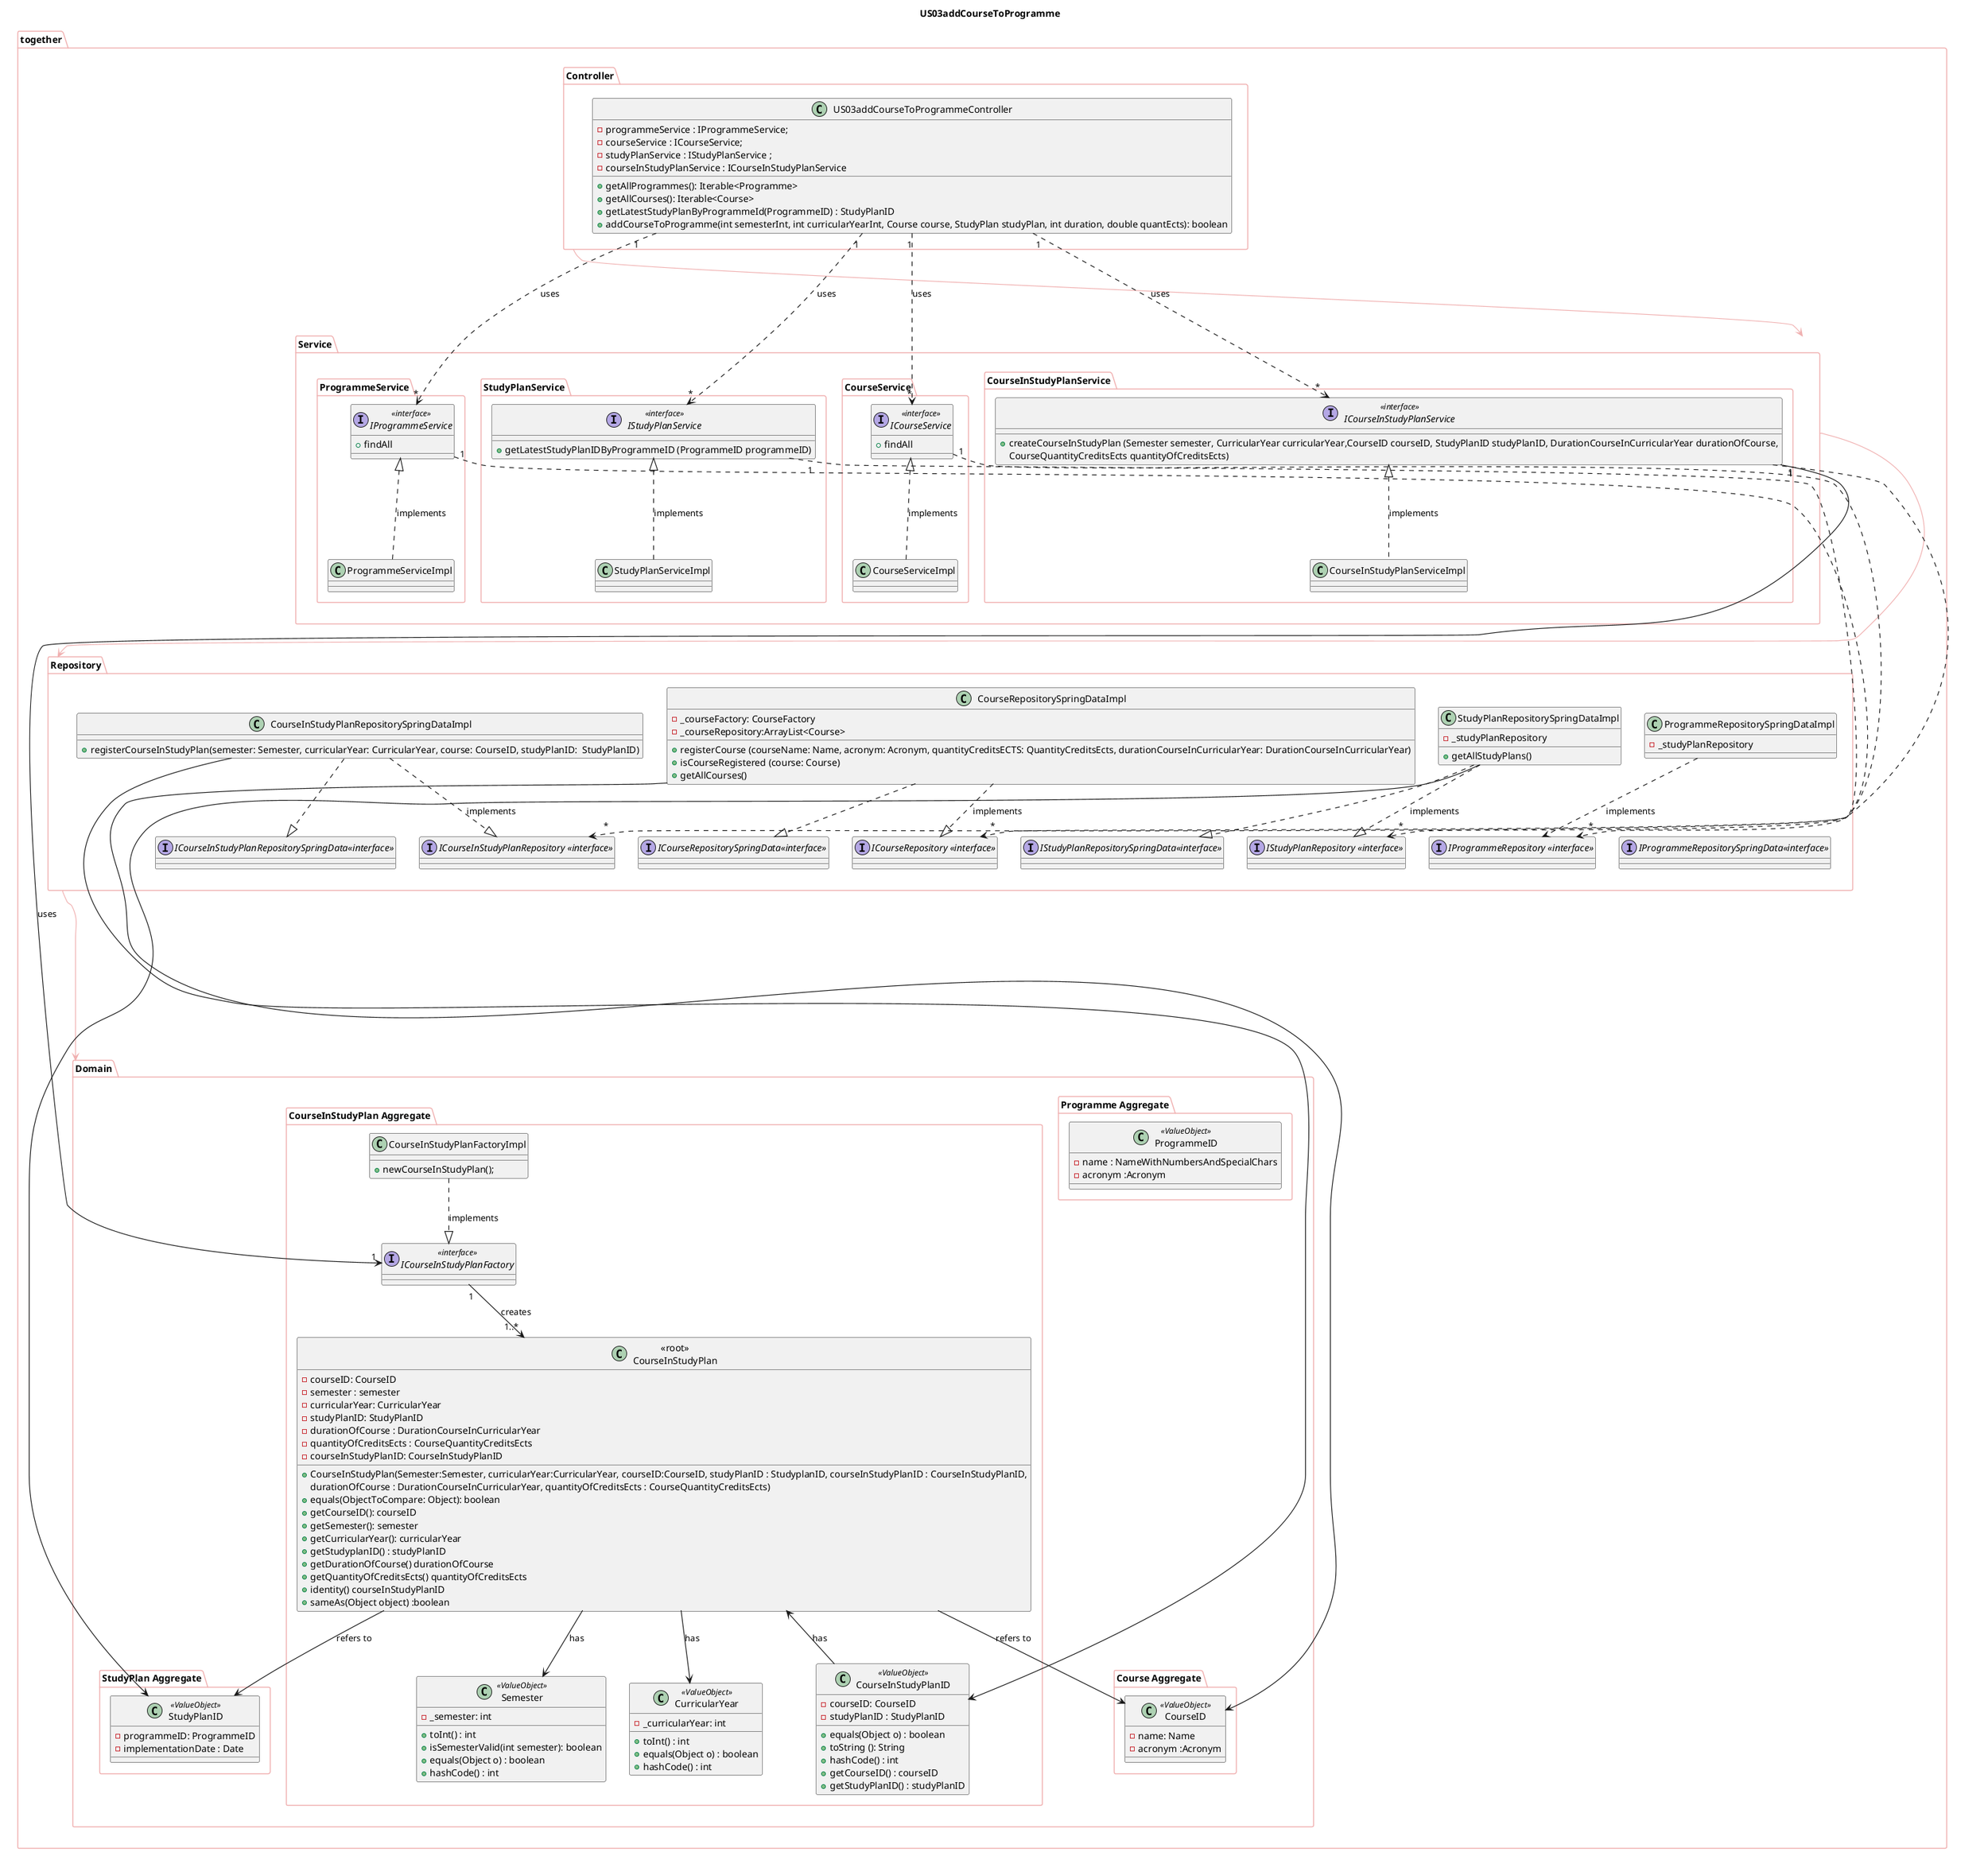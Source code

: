 @startuml
'https://plantuml.com/class-diagram
skinparam packageBorderColor  #F0B0B0
skinparam arrowThickness 1.2
'skinparam linetype ortho


package together {

title US03addCourseToProgramme

        package Controller {
             class US03addCourseToProgrammeController {
                 -programmeService : IProgrammeService;
                 -courseService : ICourseService;
                 -studyPlanService : IStudyPlanService ;
                 -courseInStudyPlanService : ICourseInStudyPlanService
                + getAllProgrammes(): Iterable<Programme>
                + getAllCourses(): Iterable<Course>
                + getLatestStudyPlanByProgrammeId(ProgrammeID) : StudyPlanID
                + addCourseToProgramme(int semesterInt, int curricularYearInt, Course course, StudyPlan studyPlan, int duration, double quantEcts): boolean
                }

        }

        package Service {
            package ProgrammeService{
                  class ProgrammeServiceImpl
                  interface IProgrammeService <<interface>> {
                   + findAll
                   }
            }

            package StudyPlanService{
                class StudyPlanServiceImpl
                interface IStudyPlanService <<interface>> {
                +getLatestStudyPlanIDByProgrammeID (ProgrammeID programmeID)
                }
            }

            package CourseService{
                class CourseServiceImpl
                interface ICourseService <<interface>> {
                 + findAll
                 }
            }

            package CourseInStudyPlanService{
                class CourseInStudyPlanServiceImpl
                interface ICourseInStudyPlanService <<interface>> {
                +createCourseInStudyPlan (Semester semester, CurricularYear curricularYear,CourseID courseID, StudyPlanID studyPlanID, DurationCourseInCurricularYear durationOfCourse,
                CourseQuantityCreditsEcts quantityOfCreditsEcts)
                }
            }


        }

        package Repository {

                class ProgrammeRepositorySpringDataImpl {
                    - _studyPlanRepository
                }
                together{
                interface "IProgrammeRepositorySpringData<<interface>>"
                interface "IProgrammeRepository <<interface>>" {}

                }

                class StudyPlanRepositorySpringDataImpl {
                    - _studyPlanRepository
                    + getAllStudyPlans()
                }
                together{
                interface "IStudyPlanRepository <<interface>>"  {}
                interface "IStudyPlanRepositorySpringData<<interface>>"
                }

                class CourseRepositorySpringDataImpl {
                    - _courseFactory: CourseFactory
                    -_courseRepository:ArrayList<Course>
                    +registerCourse (courseName: Name, acronym: Acronym, quantityCreditsECTS: QuantityCreditsEcts, durationCourseInCurricularYear: DurationCourseInCurricularYear)
                    +isCourseRegistered (course: Course)
                    +getAllCourses()
                }
                together{
                interface "ICourseRepositorySpringData<<interface>>"
                interface "ICourseRepository <<interface>>" {}
                }



                class CourseInStudyPlanRepositorySpringDataImpl {
                     + registerCourseInStudyPlan(semester: Semester, curricularYear: CurricularYear, course: CourseID, studyPlanID:  StudyPlanID)
                }
                together{
                interface "ICourseInStudyPlanRepository <<interface>>" {}
                interface "ICourseInStudyPlanRepositorySpringData<<interface>>"
                }
        }
          'interface "IRepository <<interface>>" {}



package Domain{

        package "Programme Aggregate" {

             class ProgrammeID <<ValueObject>> {
                    - name : NameWithNumbersAndSpecialChars
                    - acronym :Acronym
             }
        }


        package "StudyPlan Aggregate" {

             class StudyPlanID <<ValueObject>> {
                    - programmeID: ProgrammeID
                    - implementationDate : Date
             }
        }

        package "Course Aggregate" {
             class CourseID <<ValueObject>> {
                    - name: Name
                    - acronym :Acronym
             }
        }

        package "CourseInStudyPlan Aggregate" {

            class "<<root>>\nCourseInStudyPlan" {


                - courseID: CourseID
                - semester : semester
                - curricularYear: CurricularYear
                - studyPlanID: StudyPlanID
                - durationOfCourse : DurationCourseInCurricularYear
                - quantityOfCreditsEcts : CourseQuantityCreditsEcts
                - courseInStudyPlanID: CourseInStudyPlanID
                +CourseInStudyPlan(Semester:Semester, curricularYear:CurricularYear, courseID:CourseID, studyPlanID : StudyplanID, courseInStudyPlanID : CourseInStudyPlanID,
                durationOfCourse : DurationCourseInCurricularYear, quantityOfCreditsEcts : CourseQuantityCreditsEcts)
                +equals(ObjectToCompare: Object): boolean
                +getCourseID(): courseID
                +getSemester(): semester
                +getCurricularYear(): curricularYear
                +getStudyplanID() : studyPlanID
                +getDurationOfCourse() durationOfCourse
                +getQuantityOfCreditsEcts() quantityOfCreditsEcts
                +identity() courseInStudyPlanID
                +sameAs(Object object) :boolean


            }

            class Semester <<ValueObject>> {
                -_semester: int
                +toInt() : int
                +isSemesterValid(int semester): boolean
                +equals(Object o) : boolean
                +hashCode() : int
            }

            class CurricularYear <<ValueObject>> {
                    -_curricularYear: int
                    +toInt() : int
                    +equals(Object o) : boolean
                    +hashCode() : int
            }

            class CourseInStudyPlanID <<ValueObject>> {
                - courseID: CourseID
                - studyPlanID : StudyPlanID
                + equals(Object o) : boolean
                + toString (): String
                + hashCode() : int
                + getCourseID() : courseID
                + getStudyPlanID() : studyPlanID

                }

            interface ICourseInStudyPlanFactory <<interface>> {}

            class CourseInStudyPlanFactoryImpl {
             + newCourseInStudyPlan();
            }
        }


}

}


Controller ---> Service #F0B0B0
Service ----> Repository #F0B0B0
Repository ------> Domain #F0B0B0


US03addCourseToProgrammeController "1" .down..> "*" IProgrammeService: uses
US03addCourseToProgrammeController "1" .down..> "*" ICourseService: uses
US03addCourseToProgrammeController "1" .down..> "*" IStudyPlanService: uses
US03addCourseToProgrammeController "1" .down..> "*" ICourseInStudyPlanService: uses

IProgrammeService " " <|... " " ProgrammeServiceImpl: implements
ICourseService " " <|... " " CourseServiceImpl: implements
IStudyPlanService  " " <|... " " StudyPlanServiceImpl: implements
ICourseInStudyPlanService  " " <|... " " CourseInStudyPlanServiceImpl: implements


IProgrammeService  "1" ..> "*" "IProgrammeRepository <<interface>>"
ICourseService  "1" ..> "*" "ICourseRepository <<interface>>"
IStudyPlanService  "1" ..> "*" "IStudyPlanRepository <<interface>>"
ICourseInStudyPlanService  "1" ..> "*" "ICourseInStudyPlanRepository <<interface>>"

ProgrammeRepositorySpringDataImpl ..> "IProgrammeRepository <<interface>>" : implements
CourseInStudyPlanRepositorySpringDataImpl ..|> "ICourseInStudyPlanRepository <<interface>>" : implements
CourseRepositorySpringDataImpl ..|> "ICourseRepository <<interface>>" : implements
StudyPlanRepositorySpringDataImpl ..|> "IStudyPlanRepository <<interface>>" : implements

CourseInStudyPlanRepositorySpringDataImpl ..|> "ICourseInStudyPlanRepositorySpringData<<interface>>"
CourseRepositorySpringDataImpl ..|> "ICourseRepositorySpringData<<interface>>"
StudyPlanRepositorySpringDataImpl ..|> "IStudyPlanRepositorySpringData<<interface>>"

'ICourseInStudyPlanRepository -down--|> IRepository: extends
'ICourseRepository -down--|> IRepository: extends
'IStudyPlanRepository -down--|> IRepository: extends

StudyPlanRepositorySpringDataImpl --> StudyPlanID
CourseRepositorySpringDataImpl --> CourseID
CourseInStudyPlanRepositorySpringDataImpl --> CourseInStudyPlanID

ICourseInStudyPlanService "1" --> "1" ICourseInStudyPlanFactory: uses
CourseInStudyPlanFactoryImpl ..|> ICourseInStudyPlanFactory: implements
ICourseInStudyPlanFactory "1" --> "1..*" "<<root>>\nCourseInStudyPlan": creates

"<<root>>\nCourseInStudyPlan" --> CourseID: refers to
"<<root>>\nCourseInStudyPlan" --> StudyPlanID: refers to
"<<root>>\nCourseInStudyPlan" <-- CourseInStudyPlanID: has
"<<root>>\nCourseInStudyPlan" --> CurricularYear: has
"<<root>>\nCourseInStudyPlan" --> Semester: has

@enduml
